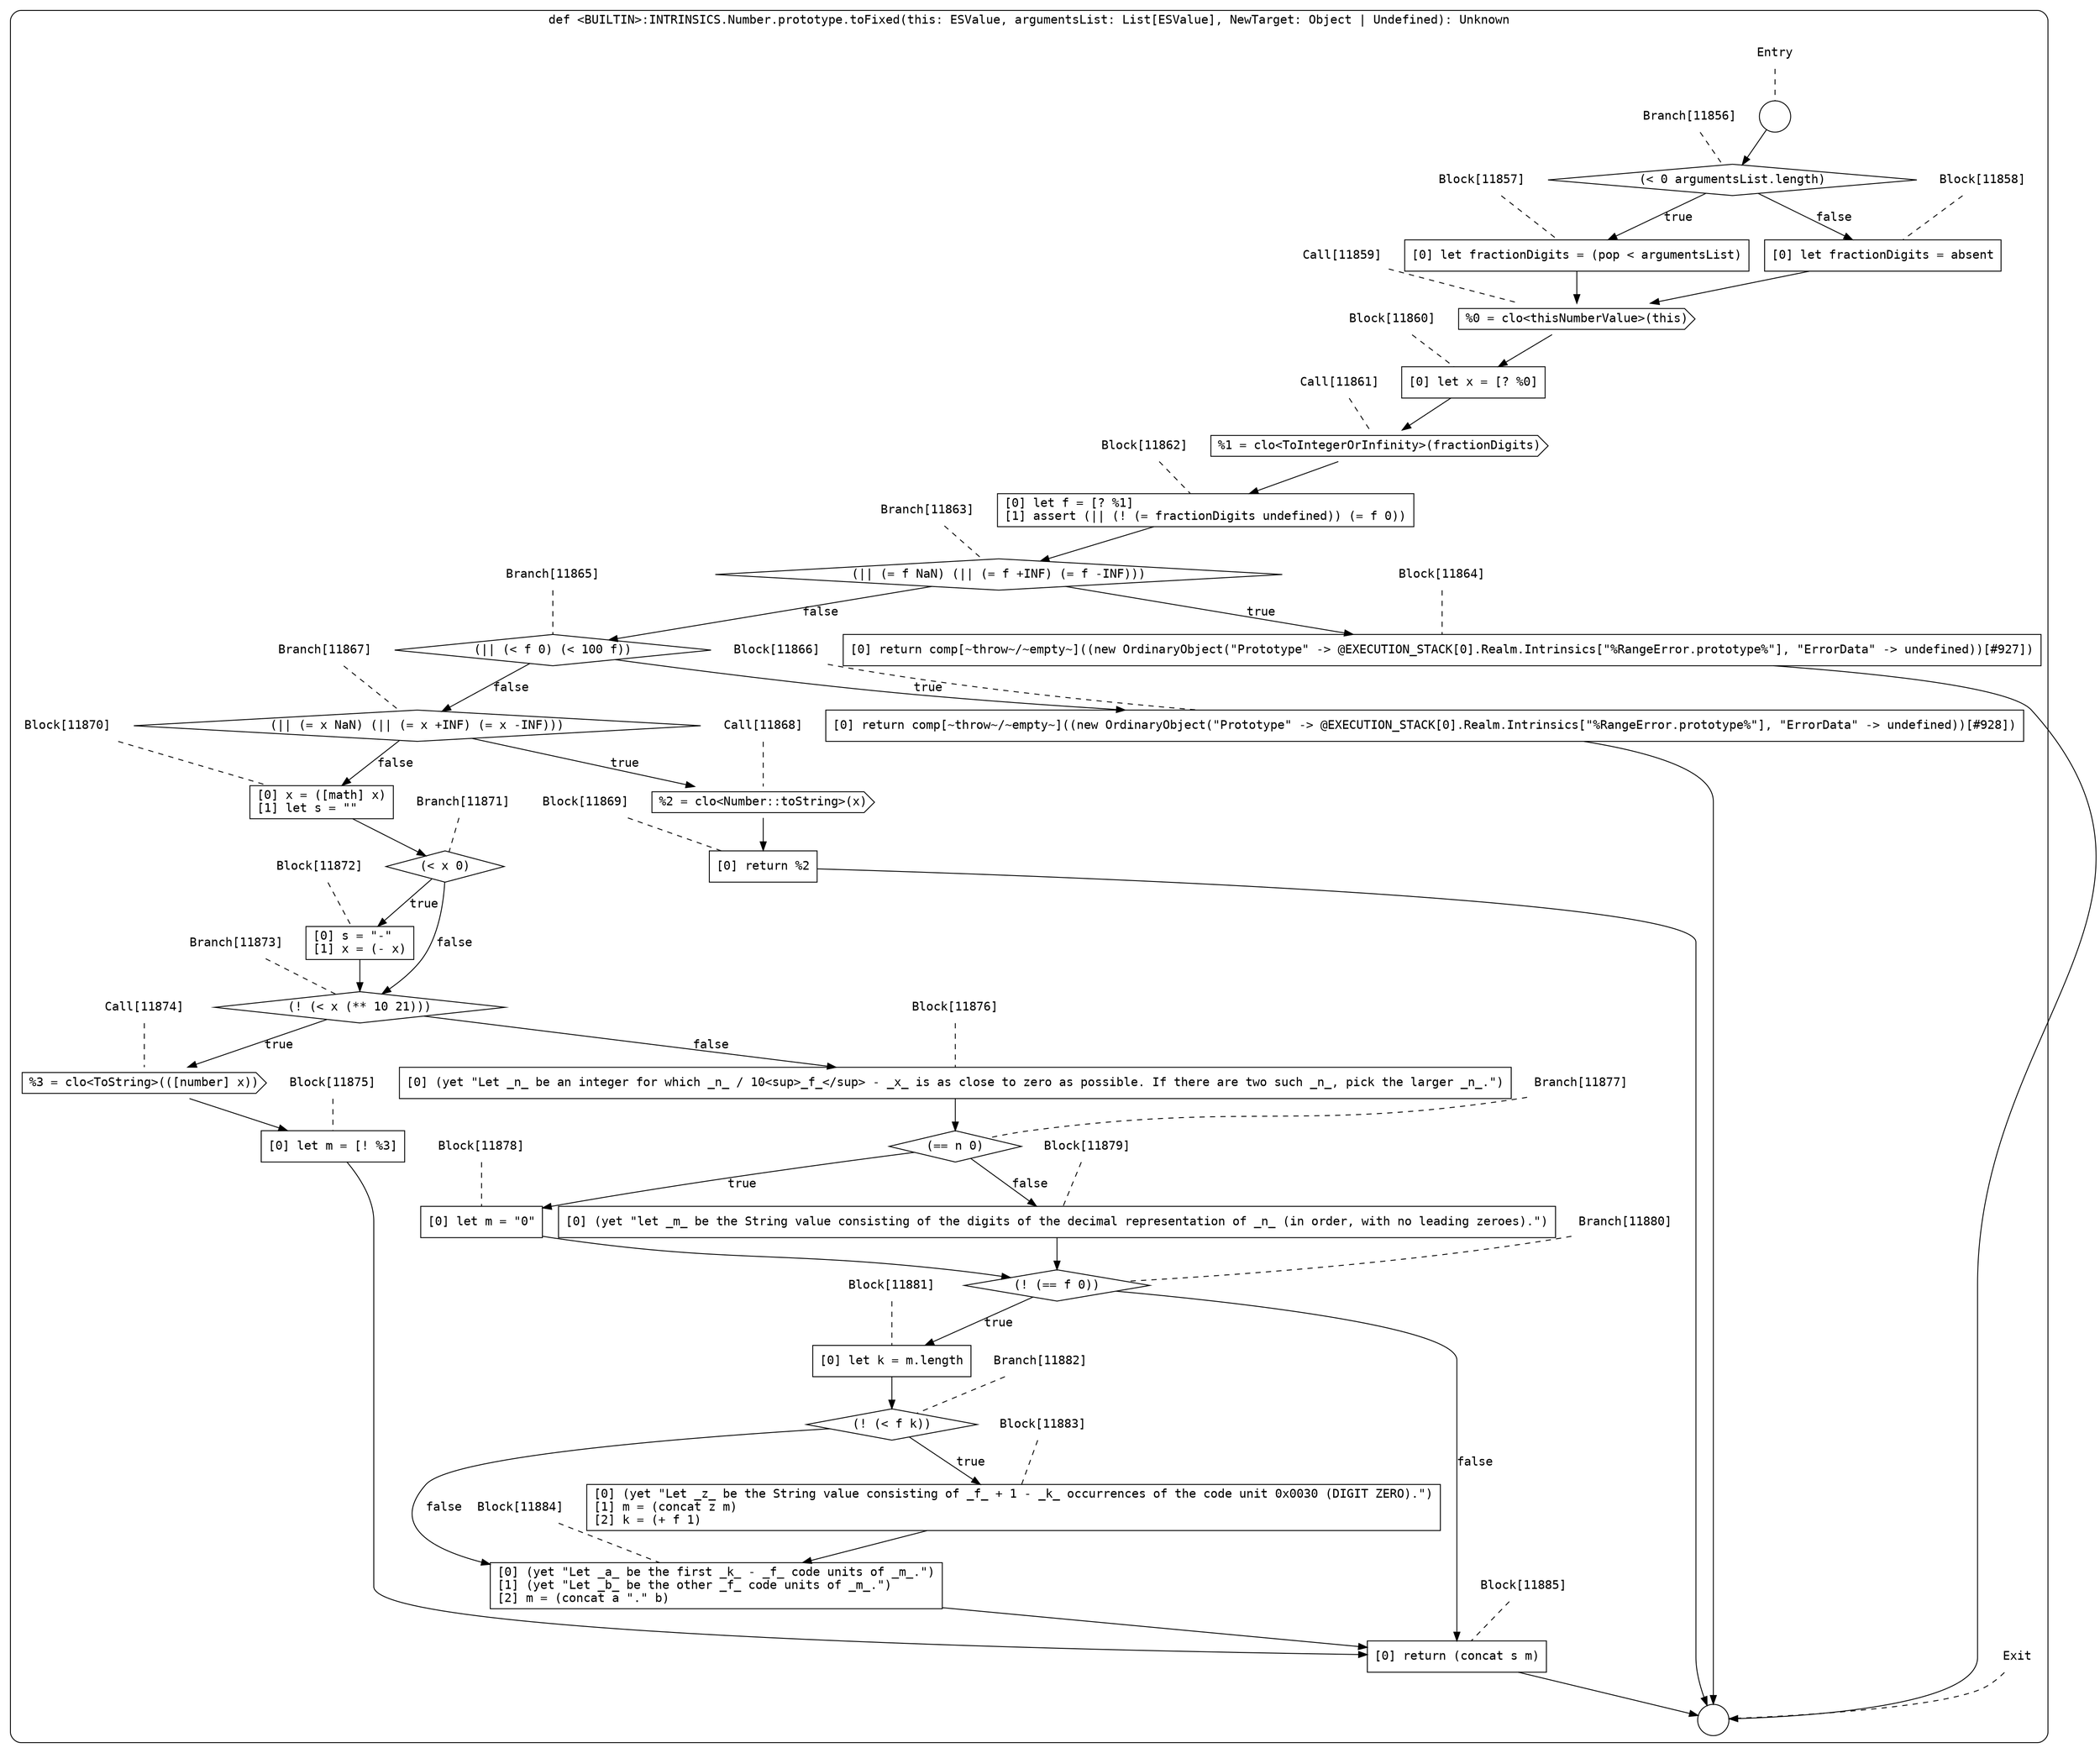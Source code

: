 digraph {
  graph [fontname = "Consolas"]
  node [fontname = "Consolas"]
  edge [fontname = "Consolas"]
  subgraph cluster2065 {
    label = "def <BUILTIN>:INTRINSICS.Number.prototype.toFixed(this: ESValue, argumentsList: List[ESValue], NewTarget: Object | Undefined): Unknown"
    style = rounded
    cluster2065_entry_name [shape=none, label=<<font color="black">Entry</font>>]
    cluster2065_entry_name -> cluster2065_entry [arrowhead=none, color="black", style=dashed]
    cluster2065_entry [shape=circle label=" " color="black" fillcolor="white" style=filled]
    cluster2065_entry -> node11856 [color="black"]
    cluster2065_exit_name [shape=none, label=<<font color="black">Exit</font>>]
    cluster2065_exit_name -> cluster2065_exit [arrowhead=none, color="black", style=dashed]
    cluster2065_exit [shape=circle label=" " color="black" fillcolor="white" style=filled]
    node11856_name [shape=none, label=<<font color="black">Branch[11856]</font>>]
    node11856_name -> node11856 [arrowhead=none, color="black", style=dashed]
    node11856 [shape=diamond, label=<<font color="black">(&lt; 0 argumentsList.length)</font>> color="black" fillcolor="white", style=filled]
    node11856 -> node11857 [label=<<font color="black">true</font>> color="black"]
    node11856 -> node11858 [label=<<font color="black">false</font>> color="black"]
    node11857_name [shape=none, label=<<font color="black">Block[11857]</font>>]
    node11857_name -> node11857 [arrowhead=none, color="black", style=dashed]
    node11857 [shape=box, label=<<font color="black">[0] let fractionDigits = (pop &lt; argumentsList)<BR ALIGN="LEFT"/></font>> color="black" fillcolor="white", style=filled]
    node11857 -> node11859 [color="black"]
    node11858_name [shape=none, label=<<font color="black">Block[11858]</font>>]
    node11858_name -> node11858 [arrowhead=none, color="black", style=dashed]
    node11858 [shape=box, label=<<font color="black">[0] let fractionDigits = absent<BR ALIGN="LEFT"/></font>> color="black" fillcolor="white", style=filled]
    node11858 -> node11859 [color="black"]
    node11859_name [shape=none, label=<<font color="black">Call[11859]</font>>]
    node11859_name -> node11859 [arrowhead=none, color="black", style=dashed]
    node11859 [shape=cds, label=<<font color="black">%0 = clo&lt;thisNumberValue&gt;(this)</font>> color="black" fillcolor="white", style=filled]
    node11859 -> node11860 [color="black"]
    node11860_name [shape=none, label=<<font color="black">Block[11860]</font>>]
    node11860_name -> node11860 [arrowhead=none, color="black", style=dashed]
    node11860 [shape=box, label=<<font color="black">[0] let x = [? %0]<BR ALIGN="LEFT"/></font>> color="black" fillcolor="white", style=filled]
    node11860 -> node11861 [color="black"]
    node11861_name [shape=none, label=<<font color="black">Call[11861]</font>>]
    node11861_name -> node11861 [arrowhead=none, color="black", style=dashed]
    node11861 [shape=cds, label=<<font color="black">%1 = clo&lt;ToIntegerOrInfinity&gt;(fractionDigits)</font>> color="black" fillcolor="white", style=filled]
    node11861 -> node11862 [color="black"]
    node11862_name [shape=none, label=<<font color="black">Block[11862]</font>>]
    node11862_name -> node11862 [arrowhead=none, color="black", style=dashed]
    node11862 [shape=box, label=<<font color="black">[0] let f = [? %1]<BR ALIGN="LEFT"/>[1] assert (|| (! (= fractionDigits undefined)) (= f 0))<BR ALIGN="LEFT"/></font>> color="black" fillcolor="white", style=filled]
    node11862 -> node11863 [color="black"]
    node11863_name [shape=none, label=<<font color="black">Branch[11863]</font>>]
    node11863_name -> node11863 [arrowhead=none, color="black", style=dashed]
    node11863 [shape=diamond, label=<<font color="black">(|| (= f NaN) (|| (= f +INF) (= f -INF)))</font>> color="black" fillcolor="white", style=filled]
    node11863 -> node11864 [label=<<font color="black">true</font>> color="black"]
    node11863 -> node11865 [label=<<font color="black">false</font>> color="black"]
    node11864_name [shape=none, label=<<font color="black">Block[11864]</font>>]
    node11864_name -> node11864 [arrowhead=none, color="black", style=dashed]
    node11864 [shape=box, label=<<font color="black">[0] return comp[~throw~/~empty~]((new OrdinaryObject(&quot;Prototype&quot; -&gt; @EXECUTION_STACK[0].Realm.Intrinsics[&quot;%RangeError.prototype%&quot;], &quot;ErrorData&quot; -&gt; undefined))[#927])<BR ALIGN="LEFT"/></font>> color="black" fillcolor="white", style=filled]
    node11864 -> cluster2065_exit [color="black"]
    node11865_name [shape=none, label=<<font color="black">Branch[11865]</font>>]
    node11865_name -> node11865 [arrowhead=none, color="black", style=dashed]
    node11865 [shape=diamond, label=<<font color="black">(|| (&lt; f 0) (&lt; 100 f))</font>> color="black" fillcolor="white", style=filled]
    node11865 -> node11866 [label=<<font color="black">true</font>> color="black"]
    node11865 -> node11867 [label=<<font color="black">false</font>> color="black"]
    node11866_name [shape=none, label=<<font color="black">Block[11866]</font>>]
    node11866_name -> node11866 [arrowhead=none, color="black", style=dashed]
    node11866 [shape=box, label=<<font color="black">[0] return comp[~throw~/~empty~]((new OrdinaryObject(&quot;Prototype&quot; -&gt; @EXECUTION_STACK[0].Realm.Intrinsics[&quot;%RangeError.prototype%&quot;], &quot;ErrorData&quot; -&gt; undefined))[#928])<BR ALIGN="LEFT"/></font>> color="black" fillcolor="white", style=filled]
    node11866 -> cluster2065_exit [color="black"]
    node11867_name [shape=none, label=<<font color="black">Branch[11867]</font>>]
    node11867_name -> node11867 [arrowhead=none, color="black", style=dashed]
    node11867 [shape=diamond, label=<<font color="black">(|| (= x NaN) (|| (= x +INF) (= x -INF)))</font>> color="black" fillcolor="white", style=filled]
    node11867 -> node11868 [label=<<font color="black">true</font>> color="black"]
    node11867 -> node11870 [label=<<font color="black">false</font>> color="black"]
    node11868_name [shape=none, label=<<font color="black">Call[11868]</font>>]
    node11868_name -> node11868 [arrowhead=none, color="black", style=dashed]
    node11868 [shape=cds, label=<<font color="black">%2 = clo&lt;Number::toString&gt;(x)</font>> color="black" fillcolor="white", style=filled]
    node11868 -> node11869 [color="black"]
    node11870_name [shape=none, label=<<font color="black">Block[11870]</font>>]
    node11870_name -> node11870 [arrowhead=none, color="black", style=dashed]
    node11870 [shape=box, label=<<font color="black">[0] x = ([math] x)<BR ALIGN="LEFT"/>[1] let s = &quot;&quot;<BR ALIGN="LEFT"/></font>> color="black" fillcolor="white", style=filled]
    node11870 -> node11871 [color="black"]
    node11869_name [shape=none, label=<<font color="black">Block[11869]</font>>]
    node11869_name -> node11869 [arrowhead=none, color="black", style=dashed]
    node11869 [shape=box, label=<<font color="black">[0] return %2<BR ALIGN="LEFT"/></font>> color="black" fillcolor="white", style=filled]
    node11869 -> cluster2065_exit [color="black"]
    node11871_name [shape=none, label=<<font color="black">Branch[11871]</font>>]
    node11871_name -> node11871 [arrowhead=none, color="black", style=dashed]
    node11871 [shape=diamond, label=<<font color="black">(&lt; x 0)</font>> color="black" fillcolor="white", style=filled]
    node11871 -> node11872 [label=<<font color="black">true</font>> color="black"]
    node11871 -> node11873 [label=<<font color="black">false</font>> color="black"]
    node11872_name [shape=none, label=<<font color="black">Block[11872]</font>>]
    node11872_name -> node11872 [arrowhead=none, color="black", style=dashed]
    node11872 [shape=box, label=<<font color="black">[0] s = &quot;-&quot;<BR ALIGN="LEFT"/>[1] x = (- x)<BR ALIGN="LEFT"/></font>> color="black" fillcolor="white", style=filled]
    node11872 -> node11873 [color="black"]
    node11873_name [shape=none, label=<<font color="black">Branch[11873]</font>>]
    node11873_name -> node11873 [arrowhead=none, color="black", style=dashed]
    node11873 [shape=diamond, label=<<font color="black">(! (&lt; x (** 10 21)))</font>> color="black" fillcolor="white", style=filled]
    node11873 -> node11874 [label=<<font color="black">true</font>> color="black"]
    node11873 -> node11876 [label=<<font color="black">false</font>> color="black"]
    node11874_name [shape=none, label=<<font color="black">Call[11874]</font>>]
    node11874_name -> node11874 [arrowhead=none, color="black", style=dashed]
    node11874 [shape=cds, label=<<font color="black">%3 = clo&lt;ToString&gt;(([number] x))</font>> color="black" fillcolor="white", style=filled]
    node11874 -> node11875 [color="black"]
    node11876_name [shape=none, label=<<font color="black">Block[11876]</font>>]
    node11876_name -> node11876 [arrowhead=none, color="black", style=dashed]
    node11876 [shape=box, label=<<font color="black">[0] (yet &quot;Let _n_ be an integer for which _n_ / 10&lt;sup&gt;_f_&lt;/sup&gt; - _x_ is as close to zero as possible. If there are two such _n_, pick the larger _n_.&quot;)<BR ALIGN="LEFT"/></font>> color="black" fillcolor="white", style=filled]
    node11876 -> node11877 [color="black"]
    node11875_name [shape=none, label=<<font color="black">Block[11875]</font>>]
    node11875_name -> node11875 [arrowhead=none, color="black", style=dashed]
    node11875 [shape=box, label=<<font color="black">[0] let m = [! %3]<BR ALIGN="LEFT"/></font>> color="black" fillcolor="white", style=filled]
    node11875 -> node11885 [color="black"]
    node11877_name [shape=none, label=<<font color="black">Branch[11877]</font>>]
    node11877_name -> node11877 [arrowhead=none, color="black", style=dashed]
    node11877 [shape=diamond, label=<<font color="black">(== n 0)</font>> color="black" fillcolor="white", style=filled]
    node11877 -> node11878 [label=<<font color="black">true</font>> color="black"]
    node11877 -> node11879 [label=<<font color="black">false</font>> color="black"]
    node11885_name [shape=none, label=<<font color="black">Block[11885]</font>>]
    node11885_name -> node11885 [arrowhead=none, color="black", style=dashed]
    node11885 [shape=box, label=<<font color="black">[0] return (concat s m)<BR ALIGN="LEFT"/></font>> color="black" fillcolor="white", style=filled]
    node11885 -> cluster2065_exit [color="black"]
    node11878_name [shape=none, label=<<font color="black">Block[11878]</font>>]
    node11878_name -> node11878 [arrowhead=none, color="black", style=dashed]
    node11878 [shape=box, label=<<font color="black">[0] let m = &quot;0&quot;<BR ALIGN="LEFT"/></font>> color="black" fillcolor="white", style=filled]
    node11878 -> node11880 [color="black"]
    node11879_name [shape=none, label=<<font color="black">Block[11879]</font>>]
    node11879_name -> node11879 [arrowhead=none, color="black", style=dashed]
    node11879 [shape=box, label=<<font color="black">[0] (yet &quot;let _m_ be the String value consisting of the digits of the decimal representation of _n_ (in order, with no leading zeroes).&quot;)<BR ALIGN="LEFT"/></font>> color="black" fillcolor="white", style=filled]
    node11879 -> node11880 [color="black"]
    node11880_name [shape=none, label=<<font color="black">Branch[11880]</font>>]
    node11880_name -> node11880 [arrowhead=none, color="black", style=dashed]
    node11880 [shape=diamond, label=<<font color="black">(! (== f 0))</font>> color="black" fillcolor="white", style=filled]
    node11880 -> node11881 [label=<<font color="black">true</font>> color="black"]
    node11880 -> node11885 [label=<<font color="black">false</font>> color="black"]
    node11881_name [shape=none, label=<<font color="black">Block[11881]</font>>]
    node11881_name -> node11881 [arrowhead=none, color="black", style=dashed]
    node11881 [shape=box, label=<<font color="black">[0] let k = m.length<BR ALIGN="LEFT"/></font>> color="black" fillcolor="white", style=filled]
    node11881 -> node11882 [color="black"]
    node11882_name [shape=none, label=<<font color="black">Branch[11882]</font>>]
    node11882_name -> node11882 [arrowhead=none, color="black", style=dashed]
    node11882 [shape=diamond, label=<<font color="black">(! (&lt; f k))</font>> color="black" fillcolor="white", style=filled]
    node11882 -> node11883 [label=<<font color="black">true</font>> color="black"]
    node11882 -> node11884 [label=<<font color="black">false</font>> color="black"]
    node11883_name [shape=none, label=<<font color="black">Block[11883]</font>>]
    node11883_name -> node11883 [arrowhead=none, color="black", style=dashed]
    node11883 [shape=box, label=<<font color="black">[0] (yet &quot;Let _z_ be the String value consisting of _f_ + 1 - _k_ occurrences of the code unit 0x0030 (DIGIT ZERO).&quot;)<BR ALIGN="LEFT"/>[1] m = (concat z m)<BR ALIGN="LEFT"/>[2] k = (+ f 1)<BR ALIGN="LEFT"/></font>> color="black" fillcolor="white", style=filled]
    node11883 -> node11884 [color="black"]
    node11884_name [shape=none, label=<<font color="black">Block[11884]</font>>]
    node11884_name -> node11884 [arrowhead=none, color="black", style=dashed]
    node11884 [shape=box, label=<<font color="black">[0] (yet &quot;Let _a_ be the first _k_ - _f_ code units of _m_.&quot;)<BR ALIGN="LEFT"/>[1] (yet &quot;Let _b_ be the other _f_ code units of _m_.&quot;)<BR ALIGN="LEFT"/>[2] m = (concat a &quot;.&quot; b)<BR ALIGN="LEFT"/></font>> color="black" fillcolor="white", style=filled]
    node11884 -> node11885 [color="black"]
  }
}